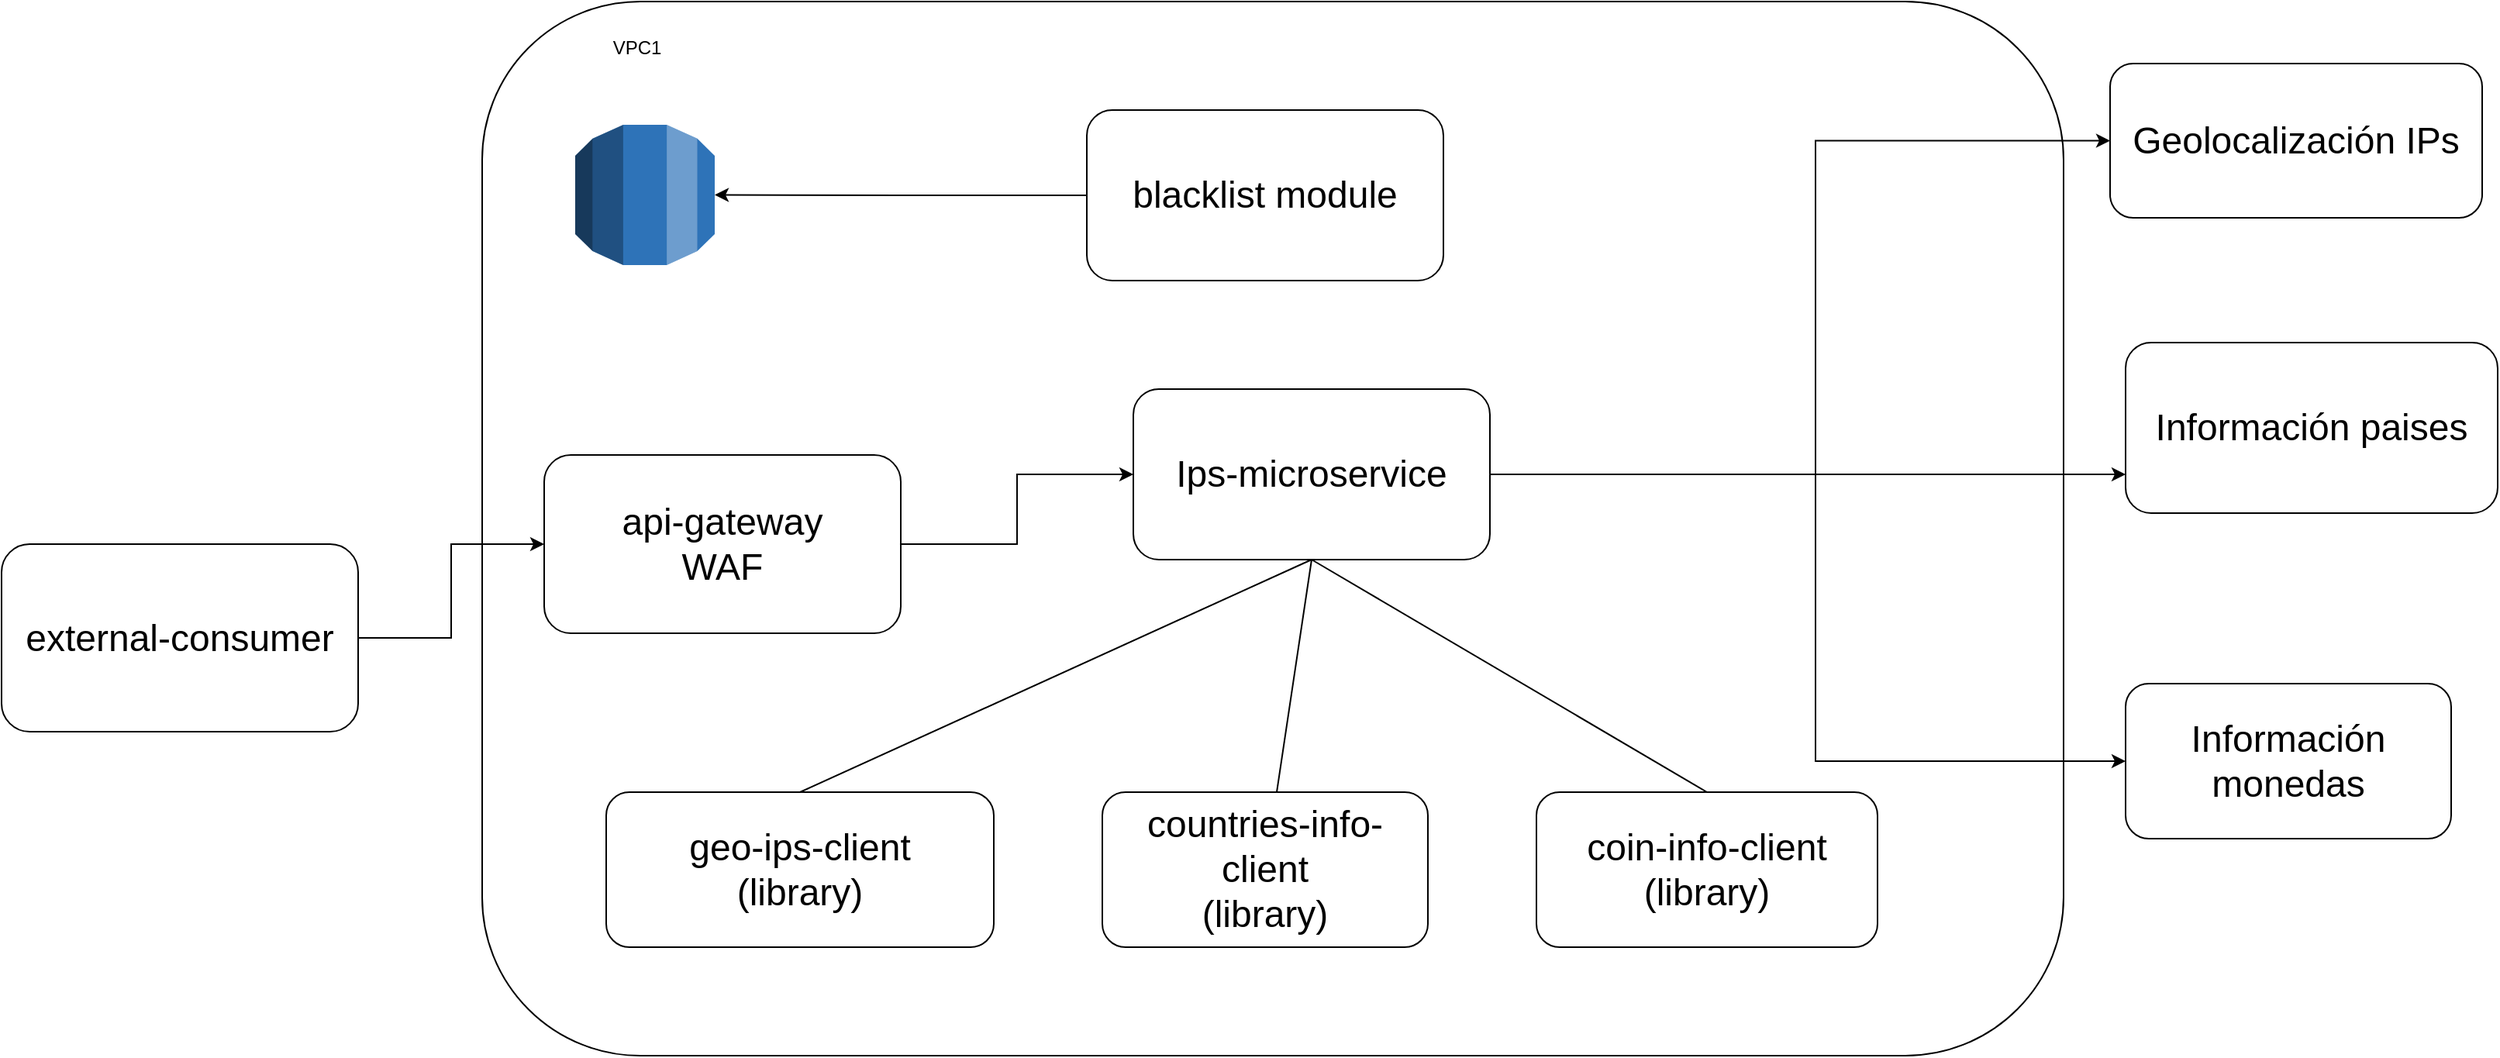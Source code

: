 <mxfile version="14.5.3" type="device"><diagram id="SvfYmsms-gP7A8Dx2B2-" name="Page-1"><mxGraphModel dx="2997" dy="983" grid="1" gridSize="10" guides="1" tooltips="1" connect="1" arrows="1" fold="1" page="1" pageScale="1" pageWidth="827" pageHeight="1169" math="0" shadow="0"><root><mxCell id="0"/><mxCell id="1" parent="0"/><mxCell id="5Kf8ceGAEW5bB2LZnatl-12" value="" style="rounded=1;whiteSpace=wrap;html=1;" parent="1" vertex="1"><mxGeometry x="-480" y="130" width="1020" height="680" as="geometry"/></mxCell><mxCell id="5Kf8ceGAEW5bB2LZnatl-32" style="edgeStyle=orthogonalEdgeStyle;rounded=0;orthogonalLoop=1;jettySize=auto;html=1;entryX=0;entryY=0.5;entryDx=0;entryDy=0;" parent="1" source="5Kf8ceGAEW5bB2LZnatl-1" target="5Kf8ceGAEW5bB2LZnatl-29" edge="1"><mxGeometry relative="1" as="geometry"><Array as="points"><mxPoint x="380" y="435"/><mxPoint x="380" y="220"/></Array></mxGeometry></mxCell><mxCell id="5Kf8ceGAEW5bB2LZnatl-33" style="edgeStyle=orthogonalEdgeStyle;rounded=0;orthogonalLoop=1;jettySize=auto;html=1;entryX=0;entryY=0.5;entryDx=0;entryDy=0;" parent="1" source="5Kf8ceGAEW5bB2LZnatl-1" target="5Kf8ceGAEW5bB2LZnatl-30" edge="1"><mxGeometry relative="1" as="geometry"><Array as="points"><mxPoint x="380" y="435"/><mxPoint x="380" y="620"/></Array></mxGeometry></mxCell><mxCell id="CQJ_GX2su8J2YCUfe0lX-7" style="edgeStyle=orthogonalEdgeStyle;rounded=0;orthogonalLoop=1;jettySize=auto;html=1;" edge="1" parent="1" source="5Kf8ceGAEW5bB2LZnatl-1" target="5Kf8ceGAEW5bB2LZnatl-31"><mxGeometry relative="1" as="geometry"><Array as="points"><mxPoint x="480" y="435"/><mxPoint x="480" y="435"/></Array></mxGeometry></mxCell><mxCell id="5Kf8ceGAEW5bB2LZnatl-1" value="&lt;font style=&quot;font-size: 24px&quot;&gt;Ips-microservice&lt;/font&gt;" style="rounded=1;whiteSpace=wrap;html=1;" parent="1" vertex="1"><mxGeometry x="-60" y="380" width="230" height="110" as="geometry"/></mxCell><mxCell id="5Kf8ceGAEW5bB2LZnatl-3" value="" style="endArrow=none;html=1;exitX=0.5;exitY=0;exitDx=0;exitDy=0;entryX=0.5;entryY=1;entryDx=0;entryDy=0;" parent="1" source="5Kf8ceGAEW5bB2LZnatl-5" target="5Kf8ceGAEW5bB2LZnatl-1" edge="1"><mxGeometry width="50" height="50" relative="1" as="geometry"><mxPoint x="-410" y="510" as="sourcePoint"/><mxPoint x="-360" y="460" as="targetPoint"/></mxGeometry></mxCell><mxCell id="5Kf8ceGAEW5bB2LZnatl-5" value="&lt;font style=&quot;font-size: 24px&quot;&gt;geo-ips-client&lt;br&gt;(library)&lt;/font&gt;" style="rounded=1;whiteSpace=wrap;html=1;" parent="1" vertex="1"><mxGeometry x="-400" y="640" width="250" height="100" as="geometry"/></mxCell><mxCell id="5Kf8ceGAEW5bB2LZnatl-6" value="&lt;font style=&quot;font-size: 24px&quot;&gt;countries-info-client&lt;br&gt;(library)&lt;/font&gt;" style="rounded=1;whiteSpace=wrap;html=1;" parent="1" vertex="1"><mxGeometry x="-80" y="640" width="210" height="100" as="geometry"/></mxCell><mxCell id="5Kf8ceGAEW5bB2LZnatl-7" value="&lt;font style=&quot;font-size: 24px&quot;&gt;coin-info-client&lt;br&gt;(library)&lt;/font&gt;" style="rounded=1;whiteSpace=wrap;html=1;" parent="1" vertex="1"><mxGeometry x="200" y="640" width="220" height="100" as="geometry"/></mxCell><mxCell id="5Kf8ceGAEW5bB2LZnatl-8" value="" style="endArrow=none;html=1;entryX=0.5;entryY=1;entryDx=0;entryDy=0;" parent="1" source="5Kf8ceGAEW5bB2LZnatl-6" target="5Kf8ceGAEW5bB2LZnatl-1" edge="1"><mxGeometry width="50" height="50" relative="1" as="geometry"><mxPoint x="-220" y="540" as="sourcePoint"/><mxPoint x="-170" y="490" as="targetPoint"/></mxGeometry></mxCell><mxCell id="5Kf8ceGAEW5bB2LZnatl-9" value="" style="endArrow=none;html=1;exitX=0.5;exitY=1;exitDx=0;exitDy=0;entryX=0.5;entryY=0;entryDx=0;entryDy=0;" parent="1" source="5Kf8ceGAEW5bB2LZnatl-1" target="5Kf8ceGAEW5bB2LZnatl-7" edge="1"><mxGeometry width="50" height="50" relative="1" as="geometry"><mxPoint x="-230" y="470" as="sourcePoint"/><mxPoint x="-180" y="420" as="targetPoint"/></mxGeometry></mxCell><mxCell id="5Kf8ceGAEW5bB2LZnatl-11" value="&lt;font style=&quot;font-size: 24px&quot;&gt;blacklist module&lt;/font&gt;" style="rounded=1;whiteSpace=wrap;html=1;" parent="1" vertex="1"><mxGeometry x="-90" y="200" width="230" height="110" as="geometry"/></mxCell><mxCell id="5Kf8ceGAEW5bB2LZnatl-42" style="edgeStyle=orthogonalEdgeStyle;rounded=0;orthogonalLoop=1;jettySize=auto;html=1;exitX=0;exitY=0.5;exitDx=0;exitDy=0;" parent="1" source="5Kf8ceGAEW5bB2LZnatl-11" target="5Kf8ceGAEW5bB2LZnatl-41" edge="1"><mxGeometry relative="1" as="geometry"/></mxCell><mxCell id="5Kf8ceGAEW5bB2LZnatl-27" style="edgeStyle=orthogonalEdgeStyle;rounded=0;orthogonalLoop=1;jettySize=auto;html=1;" parent="1" source="5Kf8ceGAEW5bB2LZnatl-24" target="5Kf8ceGAEW5bB2LZnatl-1" edge="1"><mxGeometry relative="1" as="geometry"/></mxCell><mxCell id="5Kf8ceGAEW5bB2LZnatl-24" value="&lt;font style=&quot;font-size: 24px&quot;&gt;api-gateway&lt;br&gt;WAF&lt;br&gt;&lt;/font&gt;" style="rounded=1;whiteSpace=wrap;html=1;" parent="1" vertex="1"><mxGeometry x="-440" y="422.5" width="230" height="115" as="geometry"/></mxCell><mxCell id="5Kf8ceGAEW5bB2LZnatl-29" value="&lt;font style=&quot;font-size: 24px&quot;&gt;Geolocalización IPs&lt;/font&gt;" style="rounded=1;whiteSpace=wrap;html=1;" parent="1" vertex="1"><mxGeometry x="570" y="170" width="240" height="99.5" as="geometry"/></mxCell><mxCell id="5Kf8ceGAEW5bB2LZnatl-30" value="&lt;font style=&quot;font-size: 24px&quot;&gt;Información monedas&lt;/font&gt;" style="rounded=1;whiteSpace=wrap;html=1;" parent="1" vertex="1"><mxGeometry x="580" y="570" width="210" height="100" as="geometry"/></mxCell><mxCell id="5Kf8ceGAEW5bB2LZnatl-31" value="&lt;font style=&quot;font-size: 24px&quot;&gt;Información paises&lt;/font&gt;" style="rounded=1;whiteSpace=wrap;html=1;" parent="1" vertex="1"><mxGeometry x="580" y="350" width="240" height="110" as="geometry"/></mxCell><mxCell id="5Kf8ceGAEW5bB2LZnatl-38" style="edgeStyle=orthogonalEdgeStyle;rounded=0;orthogonalLoop=1;jettySize=auto;html=1;entryX=0;entryY=0.5;entryDx=0;entryDy=0;" parent="1" source="5Kf8ceGAEW5bB2LZnatl-37" target="5Kf8ceGAEW5bB2LZnatl-24" edge="1"><mxGeometry relative="1" as="geometry"><mxPoint x="-340" y="560" as="targetPoint"/></mxGeometry></mxCell><mxCell id="5Kf8ceGAEW5bB2LZnatl-37" value="&lt;font style=&quot;font-size: 24px&quot;&gt;external-consumer&lt;/font&gt;" style="rounded=1;whiteSpace=wrap;html=1;" parent="1" vertex="1"><mxGeometry x="-790" y="480" width="230" height="121" as="geometry"/></mxCell><mxCell id="5Kf8ceGAEW5bB2LZnatl-41" value="" style="outlineConnect=0;dashed=0;verticalLabelPosition=bottom;verticalAlign=top;align=center;html=1;shape=mxgraph.aws3.rds;fillColor=#2E73B8;gradientColor=none;" parent="1" vertex="1"><mxGeometry x="-420" y="209.5" width="90" height="90.5" as="geometry"/></mxCell><mxCell id="CQJ_GX2su8J2YCUfe0lX-8" value="VPC1" style="text;html=1;strokeColor=none;fillColor=none;align=center;verticalAlign=middle;whiteSpace=wrap;rounded=0;" vertex="1" parent="1"><mxGeometry x="-400" y="150" width="40" height="20" as="geometry"/></mxCell></root></mxGraphModel></diagram></mxfile>